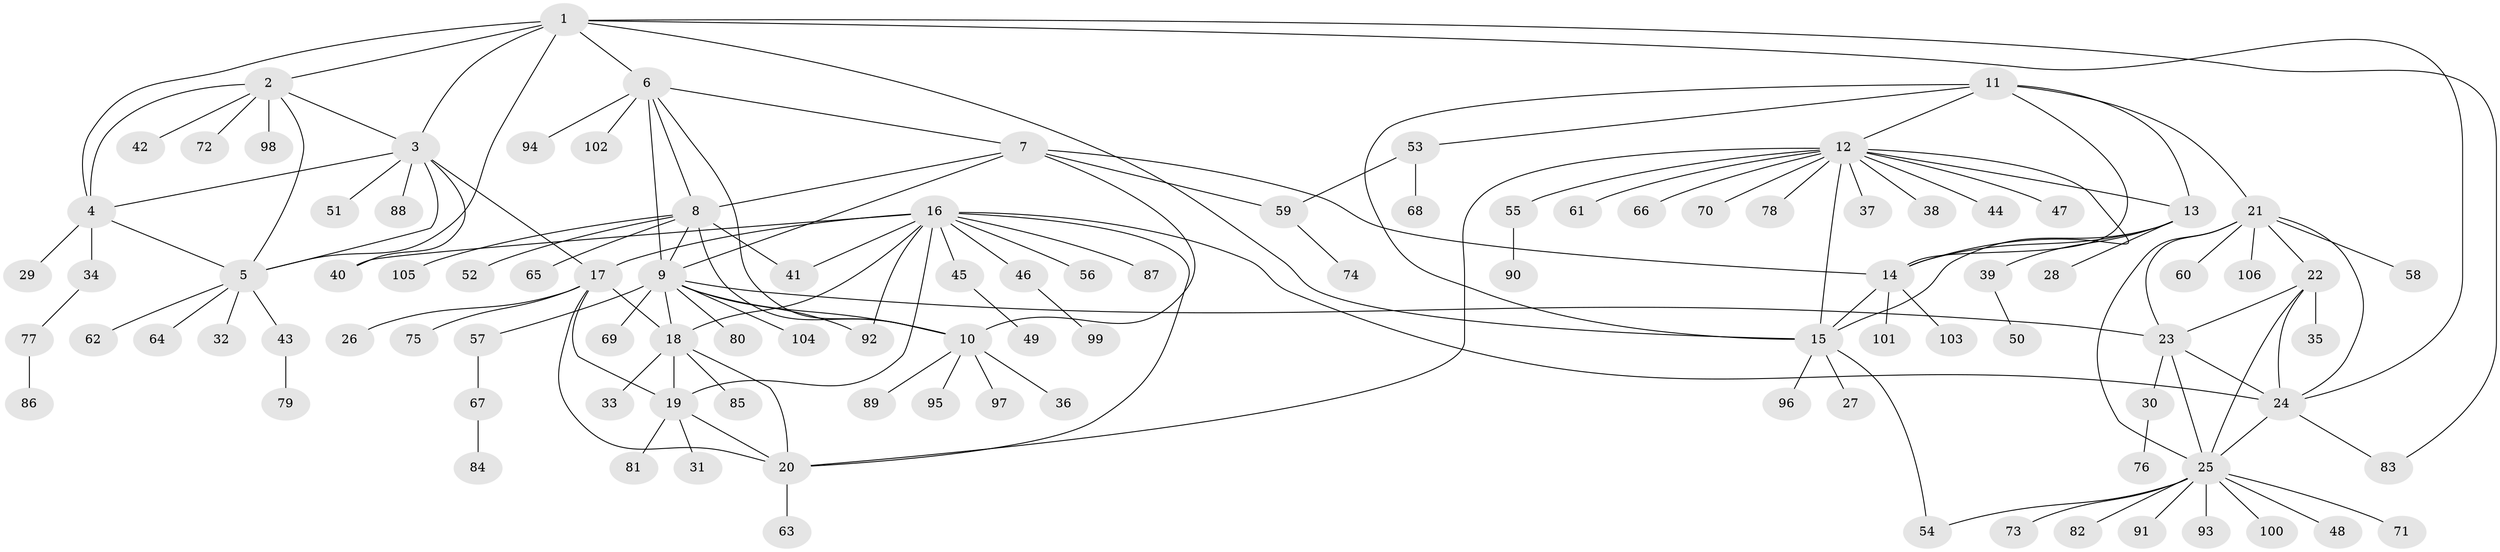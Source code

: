 // coarse degree distribution, {7: 0.06976744186046512, 4: 0.09302325581395349, 6: 0.13953488372093023, 5: 0.18604651162790697, 8: 0.023255813953488372, 10: 0.023255813953488372, 3: 0.023255813953488372, 1: 0.27906976744186046, 2: 0.16279069767441862}
// Generated by graph-tools (version 1.1) at 2025/52/03/04/25 22:52:33]
// undirected, 106 vertices, 147 edges
graph export_dot {
  node [color=gray90,style=filled];
  1;
  2;
  3;
  4;
  5;
  6;
  7;
  8;
  9;
  10;
  11;
  12;
  13;
  14;
  15;
  16;
  17;
  18;
  19;
  20;
  21;
  22;
  23;
  24;
  25;
  26;
  27;
  28;
  29;
  30;
  31;
  32;
  33;
  34;
  35;
  36;
  37;
  38;
  39;
  40;
  41;
  42;
  43;
  44;
  45;
  46;
  47;
  48;
  49;
  50;
  51;
  52;
  53;
  54;
  55;
  56;
  57;
  58;
  59;
  60;
  61;
  62;
  63;
  64;
  65;
  66;
  67;
  68;
  69;
  70;
  71;
  72;
  73;
  74;
  75;
  76;
  77;
  78;
  79;
  80;
  81;
  82;
  83;
  84;
  85;
  86;
  87;
  88;
  89;
  90;
  91;
  92;
  93;
  94;
  95;
  96;
  97;
  98;
  99;
  100;
  101;
  102;
  103;
  104;
  105;
  106;
  1 -- 2;
  1 -- 3;
  1 -- 4;
  1 -- 5;
  1 -- 6;
  1 -- 15;
  1 -- 24;
  1 -- 83;
  2 -- 3;
  2 -- 4;
  2 -- 5;
  2 -- 42;
  2 -- 72;
  2 -- 98;
  3 -- 4;
  3 -- 5;
  3 -- 17;
  3 -- 40;
  3 -- 51;
  3 -- 88;
  4 -- 5;
  4 -- 29;
  4 -- 34;
  5 -- 32;
  5 -- 43;
  5 -- 62;
  5 -- 64;
  6 -- 7;
  6 -- 8;
  6 -- 9;
  6 -- 10;
  6 -- 94;
  6 -- 102;
  7 -- 8;
  7 -- 9;
  7 -- 10;
  7 -- 14;
  7 -- 59;
  8 -- 9;
  8 -- 10;
  8 -- 41;
  8 -- 52;
  8 -- 65;
  8 -- 105;
  9 -- 10;
  9 -- 18;
  9 -- 23;
  9 -- 57;
  9 -- 69;
  9 -- 80;
  9 -- 92;
  9 -- 104;
  10 -- 36;
  10 -- 89;
  10 -- 95;
  10 -- 97;
  11 -- 12;
  11 -- 13;
  11 -- 14;
  11 -- 15;
  11 -- 21;
  11 -- 53;
  12 -- 13;
  12 -- 14;
  12 -- 15;
  12 -- 20;
  12 -- 37;
  12 -- 38;
  12 -- 44;
  12 -- 47;
  12 -- 55;
  12 -- 61;
  12 -- 66;
  12 -- 70;
  12 -- 78;
  13 -- 14;
  13 -- 15;
  13 -- 28;
  13 -- 39;
  14 -- 15;
  14 -- 101;
  14 -- 103;
  15 -- 27;
  15 -- 54;
  15 -- 96;
  16 -- 17;
  16 -- 18;
  16 -- 19;
  16 -- 20;
  16 -- 24;
  16 -- 40;
  16 -- 41;
  16 -- 45;
  16 -- 46;
  16 -- 56;
  16 -- 87;
  16 -- 92;
  17 -- 18;
  17 -- 19;
  17 -- 20;
  17 -- 26;
  17 -- 75;
  18 -- 19;
  18 -- 20;
  18 -- 33;
  18 -- 85;
  19 -- 20;
  19 -- 31;
  19 -- 81;
  20 -- 63;
  21 -- 22;
  21 -- 23;
  21 -- 24;
  21 -- 25;
  21 -- 58;
  21 -- 60;
  21 -- 106;
  22 -- 23;
  22 -- 24;
  22 -- 25;
  22 -- 35;
  23 -- 24;
  23 -- 25;
  23 -- 30;
  24 -- 25;
  24 -- 83;
  25 -- 48;
  25 -- 54;
  25 -- 71;
  25 -- 73;
  25 -- 82;
  25 -- 91;
  25 -- 93;
  25 -- 100;
  30 -- 76;
  34 -- 77;
  39 -- 50;
  43 -- 79;
  45 -- 49;
  46 -- 99;
  53 -- 59;
  53 -- 68;
  55 -- 90;
  57 -- 67;
  59 -- 74;
  67 -- 84;
  77 -- 86;
}
